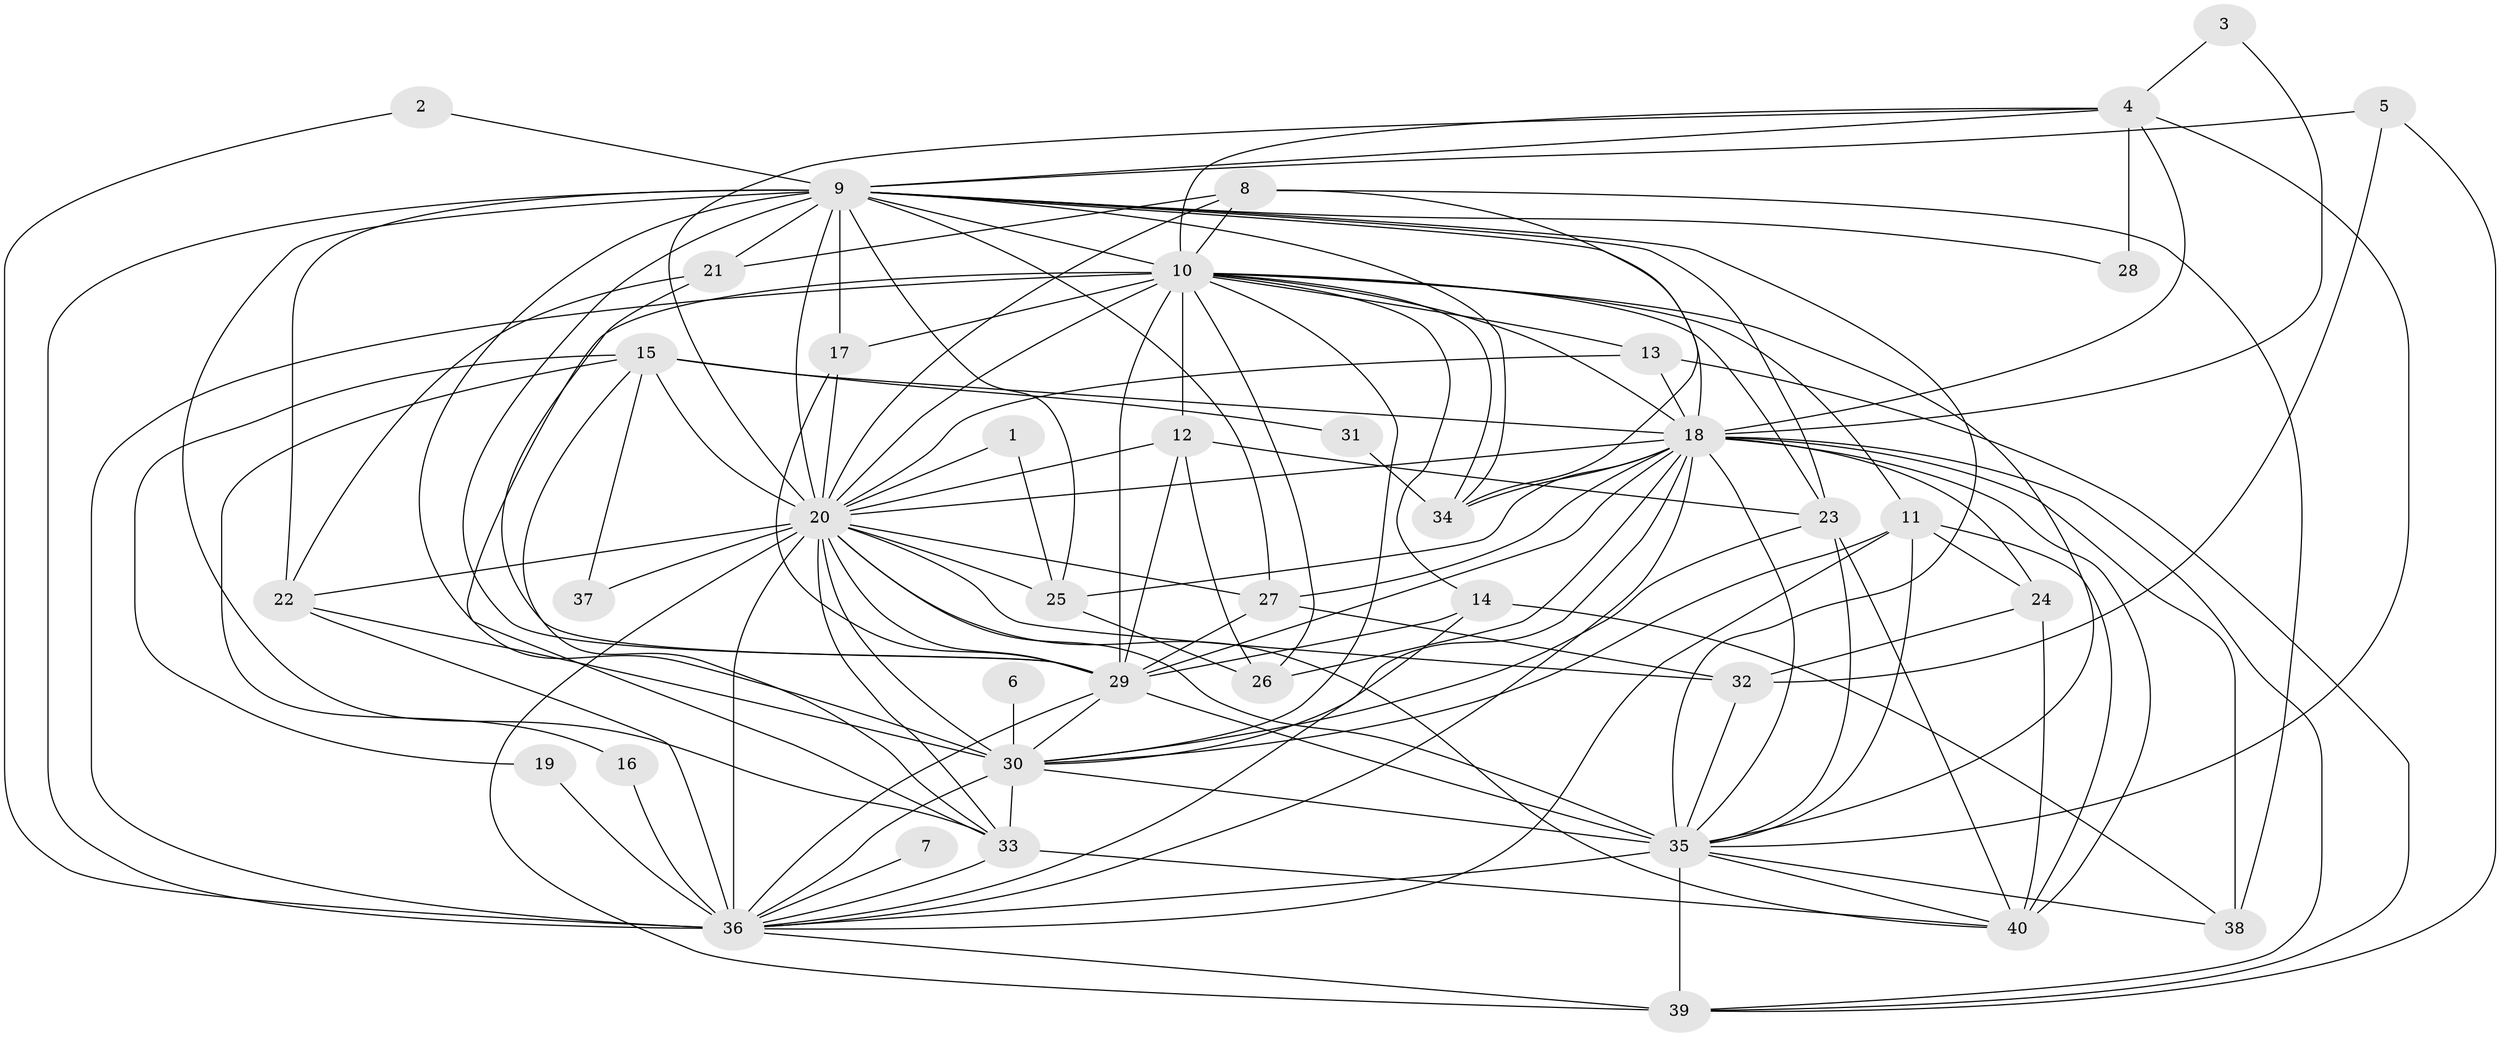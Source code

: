 // original degree distribution, {19: 0.007575757575757576, 18: 0.007575757575757576, 27: 0.015151515151515152, 20: 0.015151515151515152, 34: 0.007575757575757576, 24: 0.007575757575757576, 16: 0.007575757575757576, 26: 0.007575757575757576, 4: 0.08333333333333333, 5: 0.09848484848484848, 3: 0.18181818181818182, 2: 0.5303030303030303, 6: 0.015151515151515152, 7: 0.015151515151515152}
// Generated by graph-tools (version 1.1) at 2025/36/03/04/25 23:36:29]
// undirected, 40 vertices, 131 edges
graph export_dot {
  node [color=gray90,style=filled];
  1;
  2;
  3;
  4;
  5;
  6;
  7;
  8;
  9;
  10;
  11;
  12;
  13;
  14;
  15;
  16;
  17;
  18;
  19;
  20;
  21;
  22;
  23;
  24;
  25;
  26;
  27;
  28;
  29;
  30;
  31;
  32;
  33;
  34;
  35;
  36;
  37;
  38;
  39;
  40;
  1 -- 20 [weight=2.0];
  1 -- 25 [weight=1.0];
  2 -- 9 [weight=1.0];
  2 -- 36 [weight=1.0];
  3 -- 4 [weight=1.0];
  3 -- 18 [weight=1.0];
  4 -- 9 [weight=1.0];
  4 -- 10 [weight=1.0];
  4 -- 18 [weight=1.0];
  4 -- 20 [weight=2.0];
  4 -- 28 [weight=2.0];
  4 -- 35 [weight=1.0];
  5 -- 9 [weight=1.0];
  5 -- 32 [weight=1.0];
  5 -- 39 [weight=1.0];
  6 -- 30 [weight=1.0];
  7 -- 36 [weight=1.0];
  8 -- 10 [weight=1.0];
  8 -- 20 [weight=1.0];
  8 -- 21 [weight=1.0];
  8 -- 34 [weight=1.0];
  8 -- 38 [weight=1.0];
  9 -- 10 [weight=2.0];
  9 -- 17 [weight=2.0];
  9 -- 18 [weight=3.0];
  9 -- 20 [weight=6.0];
  9 -- 21 [weight=2.0];
  9 -- 22 [weight=1.0];
  9 -- 23 [weight=1.0];
  9 -- 25 [weight=1.0];
  9 -- 27 [weight=1.0];
  9 -- 28 [weight=2.0];
  9 -- 29 [weight=1.0];
  9 -- 30 [weight=2.0];
  9 -- 33 [weight=1.0];
  9 -- 34 [weight=1.0];
  9 -- 35 [weight=3.0];
  9 -- 36 [weight=2.0];
  10 -- 11 [weight=2.0];
  10 -- 12 [weight=1.0];
  10 -- 13 [weight=1.0];
  10 -- 14 [weight=1.0];
  10 -- 17 [weight=1.0];
  10 -- 18 [weight=2.0];
  10 -- 20 [weight=5.0];
  10 -- 23 [weight=1.0];
  10 -- 26 [weight=1.0];
  10 -- 29 [weight=2.0];
  10 -- 30 [weight=1.0];
  10 -- 33 [weight=1.0];
  10 -- 34 [weight=2.0];
  10 -- 35 [weight=1.0];
  10 -- 36 [weight=2.0];
  11 -- 24 [weight=1.0];
  11 -- 30 [weight=1.0];
  11 -- 35 [weight=1.0];
  11 -- 36 [weight=1.0];
  11 -- 40 [weight=1.0];
  12 -- 20 [weight=2.0];
  12 -- 23 [weight=1.0];
  12 -- 26 [weight=1.0];
  12 -- 29 [weight=1.0];
  13 -- 18 [weight=1.0];
  13 -- 20 [weight=1.0];
  13 -- 39 [weight=1.0];
  14 -- 29 [weight=1.0];
  14 -- 36 [weight=1.0];
  14 -- 38 [weight=1.0];
  15 -- 16 [weight=1.0];
  15 -- 18 [weight=1.0];
  15 -- 19 [weight=1.0];
  15 -- 20 [weight=3.0];
  15 -- 31 [weight=2.0];
  15 -- 33 [weight=1.0];
  15 -- 37 [weight=1.0];
  16 -- 36 [weight=1.0];
  17 -- 20 [weight=2.0];
  17 -- 29 [weight=1.0];
  18 -- 20 [weight=5.0];
  18 -- 24 [weight=1.0];
  18 -- 25 [weight=1.0];
  18 -- 26 [weight=1.0];
  18 -- 27 [weight=1.0];
  18 -- 29 [weight=3.0];
  18 -- 30 [weight=1.0];
  18 -- 34 [weight=1.0];
  18 -- 35 [weight=2.0];
  18 -- 36 [weight=1.0];
  18 -- 38 [weight=2.0];
  18 -- 39 [weight=1.0];
  18 -- 40 [weight=1.0];
  19 -- 36 [weight=1.0];
  20 -- 22 [weight=1.0];
  20 -- 25 [weight=2.0];
  20 -- 27 [weight=1.0];
  20 -- 29 [weight=3.0];
  20 -- 30 [weight=3.0];
  20 -- 32 [weight=1.0];
  20 -- 33 [weight=1.0];
  20 -- 35 [weight=3.0];
  20 -- 36 [weight=7.0];
  20 -- 37 [weight=1.0];
  20 -- 39 [weight=2.0];
  20 -- 40 [weight=1.0];
  21 -- 22 [weight=1.0];
  21 -- 29 [weight=1.0];
  22 -- 30 [weight=1.0];
  22 -- 36 [weight=1.0];
  23 -- 30 [weight=1.0];
  23 -- 35 [weight=1.0];
  23 -- 40 [weight=1.0];
  24 -- 32 [weight=1.0];
  24 -- 40 [weight=1.0];
  25 -- 26 [weight=1.0];
  27 -- 29 [weight=2.0];
  27 -- 32 [weight=1.0];
  29 -- 30 [weight=1.0];
  29 -- 35 [weight=2.0];
  29 -- 36 [weight=2.0];
  30 -- 33 [weight=1.0];
  30 -- 35 [weight=1.0];
  30 -- 36 [weight=1.0];
  31 -- 34 [weight=1.0];
  32 -- 35 [weight=1.0];
  33 -- 36 [weight=2.0];
  33 -- 40 [weight=1.0];
  35 -- 36 [weight=3.0];
  35 -- 38 [weight=1.0];
  35 -- 39 [weight=1.0];
  35 -- 40 [weight=1.0];
  36 -- 39 [weight=1.0];
}
